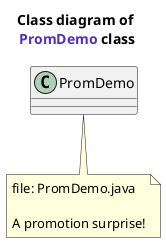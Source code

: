 @startuml
title Class diagram of \n<font name=monospace><color #5132be>PromDemo</color></font> class

class PromDemo {
    
}
note bottom of PromDemo
    file: PromDemo.java
    
    A promotion surprise!
end note
@enduml